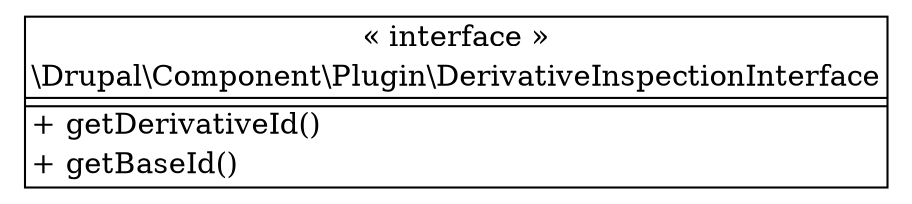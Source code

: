 digraph "Class Diagram" {
  node [shape=plaintext]
  "\\Drupal\\Component\\Plugin\\DerivativeInspectionInterface" [
    label=<
<table border="1" cellpadding="2" cellspacing="0" cellborder="0">
<tr><td align="center">&laquo; interface &raquo;</td></tr>
<tr><td align="center" title="interface DerivativeInspectionInterface">\\Drupal\\Component\\Plugin\\DerivativeInspectionInterface</td></tr><hr />
<tr><td></td></tr>
<hr />
<tr><td align="left" title="public getDerivativeId">+ getDerivativeId()</td></tr>
<tr><td align="left" title="public getBaseId">+ getBaseId()</td></tr>
</table>
  >
  ];
}